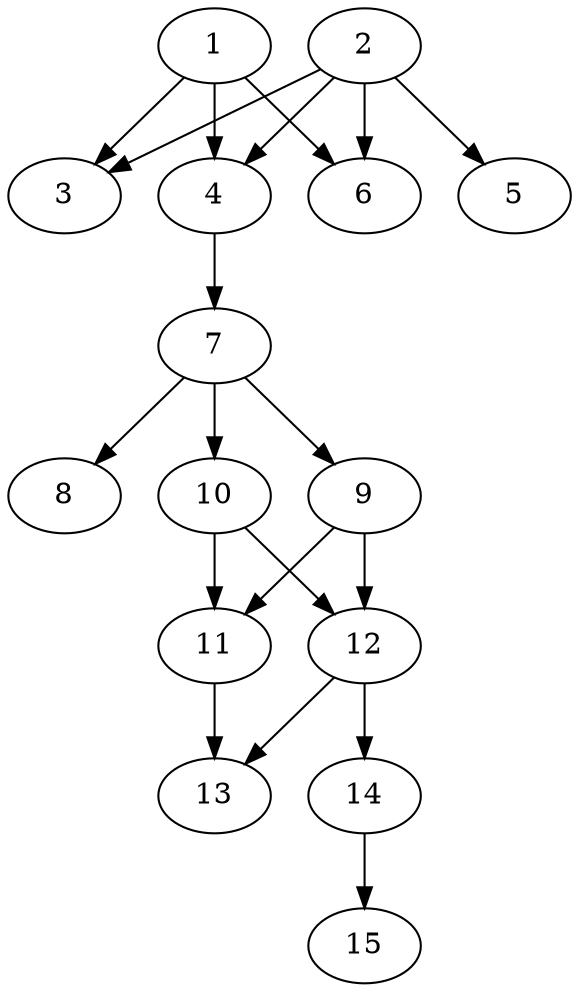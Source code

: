 // DAG automatically generated by daggen at Thu Oct  3 13:59:26 2019
// ./daggen --dot -n 15 --ccr 0.4 --fat 0.5 --regular 0.5 --density 0.7 --mindata 5242880 --maxdata 52428800 
digraph G {
  1 [size="92316160", alpha="0.17", expect_size="36926464"] 
  1 -> 3 [size ="36926464"]
  1 -> 4 [size ="36926464"]
  1 -> 6 [size ="36926464"]
  2 [size="64878080", alpha="0.14", expect_size="25951232"] 
  2 -> 3 [size ="25951232"]
  2 -> 4 [size ="25951232"]
  2 -> 5 [size ="25951232"]
  2 -> 6 [size ="25951232"]
  3 [size="30072320", alpha="0.19", expect_size="12028928"] 
  4 [size="94689280", alpha="0.19", expect_size="37875712"] 
  4 -> 7 [size ="37875712"]
  5 [size="86085120", alpha="0.17", expect_size="34434048"] 
  6 [size="85585920", alpha="0.13", expect_size="34234368"] 
  7 [size="28592640", alpha="0.12", expect_size="11437056"] 
  7 -> 8 [size ="11437056"]
  7 -> 9 [size ="11437056"]
  7 -> 10 [size ="11437056"]
  8 [size="26234880", alpha="0.16", expect_size="10493952"] 
  9 [size="70469120", alpha="0.18", expect_size="28187648"] 
  9 -> 11 [size ="28187648"]
  9 -> 12 [size ="28187648"]
  10 [size="41640960", alpha="0.02", expect_size="16656384"] 
  10 -> 11 [size ="16656384"]
  10 -> 12 [size ="16656384"]
  11 [size="70366720", alpha="0.02", expect_size="28146688"] 
  11 -> 13 [size ="28146688"]
  12 [size="53176320", alpha="0.08", expect_size="21270528"] 
  12 -> 13 [size ="21270528"]
  12 -> 14 [size ="21270528"]
  13 [size="17699840", alpha="0.08", expect_size="7079936"] 
  14 [size="13864960", alpha="0.12", expect_size="5545984"] 
  14 -> 15 [size ="5545984"]
  15 [size="126699520", alpha="0.09", expect_size="50679808"] 
}
